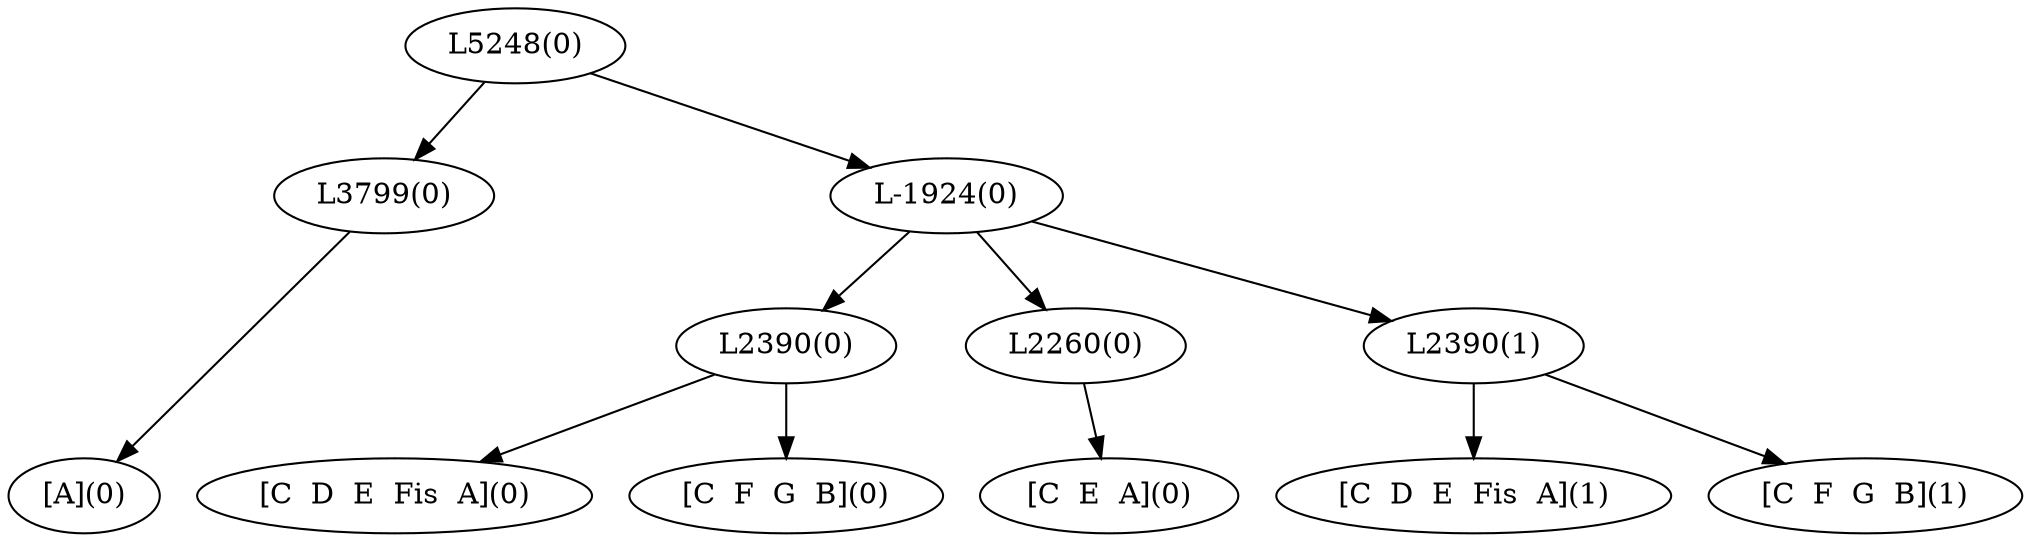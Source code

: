 digraph sample{
"L3799(0)"->"[A](0)"
"L2390(0)"->"[C  D  E  Fis  A](0)"
"L2390(0)"->"[C  F  G  B](0)"
"L2260(0)"->"[C  E  A](0)"
"L2390(1)"->"[C  D  E  Fis  A](1)"
"L2390(1)"->"[C  F  G  B](1)"
"L-1924(0)"->"L2390(0)"
"L-1924(0)"->"L2260(0)"
"L-1924(0)"->"L2390(1)"
"L5248(0)"->"L3799(0)"
"L5248(0)"->"L-1924(0)"
{rank = min; "L5248(0)"}
{rank = same; "L3799(0)"; "L-1924(0)";}
{rank = same; "L2390(0)"; "L2260(0)"; "L2390(1)";}
{rank = max; "[A](0)"; "[C  D  E  Fis  A](0)"; "[C  D  E  Fis  A](1)"; "[C  E  A](0)"; "[C  F  G  B](0)"; "[C  F  G  B](1)";}
}